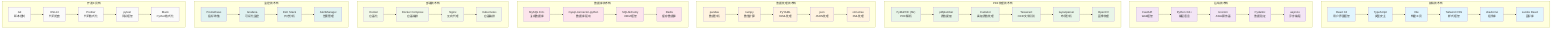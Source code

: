 graph TB
    %% 技术栈架构图
    
    subgraph "前端技术栈"
        REACT[React 18<br/>用户界面框架]
        TYPESCRIPT[TypeScript<br/>类型安全]
        VITE[Vite<br/>构建工具]
        TAILWIND[Tailwind CSS<br/>样式框架]
        SHADCN[shadcn/ui<br/>组件库]
        LUCIDE[Lucide React<br/>图标库]
    end
    
    subgraph "后端技术栈"
        FASTAPI[FastAPI<br/>Web框架]
        PYTHON[Python 3.8+<br/>编程语言]
        UVICORN[Uvicorn<br/>ASGI服务器]
        PYDANTIC[Pydantic<br/>数据验证]
        ASYNCIO[asyncio<br/>异步编程]
    end
    
    subgraph "PDF处理技术栈"
        PYMUPDF["PyMuPDF (fitz)<br/>PDF解析"]
        PDFPLUMBER[pdfplumber<br/>表格提取]
        CAMELOT[Camelot<br/>高级表格处理]
        TESSERACT[Tesseract<br/>OCR文字识别]
        LAYOUTPARSER[layoutparser<br/>布局分析]
        OPENCV[OpenCV<br/>图像处理]
    end
    
    subgraph "数据处理技术栈"
        PANDAS[pandas<br/>数据分析]
        NUMPY[numpy<br/>数值计算]
        PYYAML[PyYAML<br/>YAML处理]
        JSON[json<br/>JSON处理]
        XML[xml.etree<br/>XML处理]
    end
    
    subgraph "数据库技术栈"
        MYSQL[MySQL 8.0+<br/>关系数据库]
        MYSQL_CONN[mysql-connector-python<br/>数据库驱动]
        SQLALCHEMY[SQLAlchemy<br/>ORM框架]
        REDIS[Redis<br/>缓存数据库]
    end
    
    subgraph "部署技术栈"
        DOCKER[Docker<br/>容器化]
        DOCKER_COMPOSE[Docker Compose<br/>容器编排]
        NGINX[Nginx<br/>反向代理]
        KUBERNETES[Kubernetes<br/>容器编排]
    end
    
    subgraph "监控技术栈"
        PROMETHEUS[Prometheus<br/>指标收集]
        GRAFANA[Grafana<br/>可视化监控]
        ELK[ELK Stack<br/>日志分析]
        ALERTMANAGER[AlertManager<br/>告警管理]
    end
    
    subgraph "开发工具栈"
        GIT[Git<br/>版本控制]
        ESLINT[ESLint<br/>代码检查]
        PRETTIER[Prettier<br/>代码格式化]
        PYTEST[pytest<br/>测试框架]
        BLACK[Black<br/>Python格式化]
    end
    
    %% 技术栈连接关系
    REACT --> TYPESCRIPT
    TYPESCRIPT --> VITE
    VITE --> TAILWIND
    TAILWIND --> SHADCN
    SHADCN --> LUCIDE
    
    FASTAPI --> PYTHON
    PYTHON --> UVICORN
    UVICORN --> PYDANTIC
    PYDANTIC --> ASYNCIO
    
    PYMUPDF --> PDFPLUMBER
    PDFPLUMBER --> CAMELOT
    CAMELOT --> TESSERACT
    TESSERACT --> LAYOUTPARSER
    LAYOUTPARSER --> OPENCV
    
    PANDAS --> NUMPY
    NUMPY --> PYYAML
    PYYAML --> JSON
    JSON --> XML
    
    MYSQL --> MYSQL_CONN
    MYSQL_CONN --> SQLALCHEMY
    SQLALCHEMY --> REDIS
    
    DOCKER --> DOCKER_COMPOSE
    DOCKER_COMPOSE --> NGINX
    NGINX --> KUBERNETES
    
    PROMETHEUS --> GRAFANA
    GRAFANA --> ELK
    ELK --> ALERTMANAGER
    
    GIT --> ESLINT
    ESLINT --> PRETTIER
    PRETTIER --> PYTEST
    PYTEST --> BLACK
    
    %% 样式
    classDef frontend fill:#e1f5fe
    classDef backend fill:#f3e5f5
    classDef pdf fill:#e8f5e8
    classDef data fill:#fff3e0
    classDef database fill:#fce4ec
    classDef deploy fill:#f1f8e9
    classDef monitor fill:#e0f2f1
    classDef dev fill:#fafafa
    
    class REACT,TYPESCRIPT,VITE,TAILWIND,SHADCN,LUCIDE frontend
    class FASTAPI,PYTHON,UVICORN,PYDANTIC,ASYNCIO backend
    class PYMUPDF,PDFPLUMBER,CAMELOT,TESSERACT,LAYOUTPARSER,OPENCV pdf
    class PANDAS,NUMPY,PYYAML,JSON,XML data
    class MYSQL,MYSQL_CONN,SQLALCHEMY,REDIS database
    class DOCKER,DOCKER_COMPOSE,NGINX,KUBERNETES deploy
    class PROMETHEUS,GRAFANA,ELK,ALERTMANAGER monitor
    class GIT,ESLINT,PRETTIER,PYTEST,BLACK dev